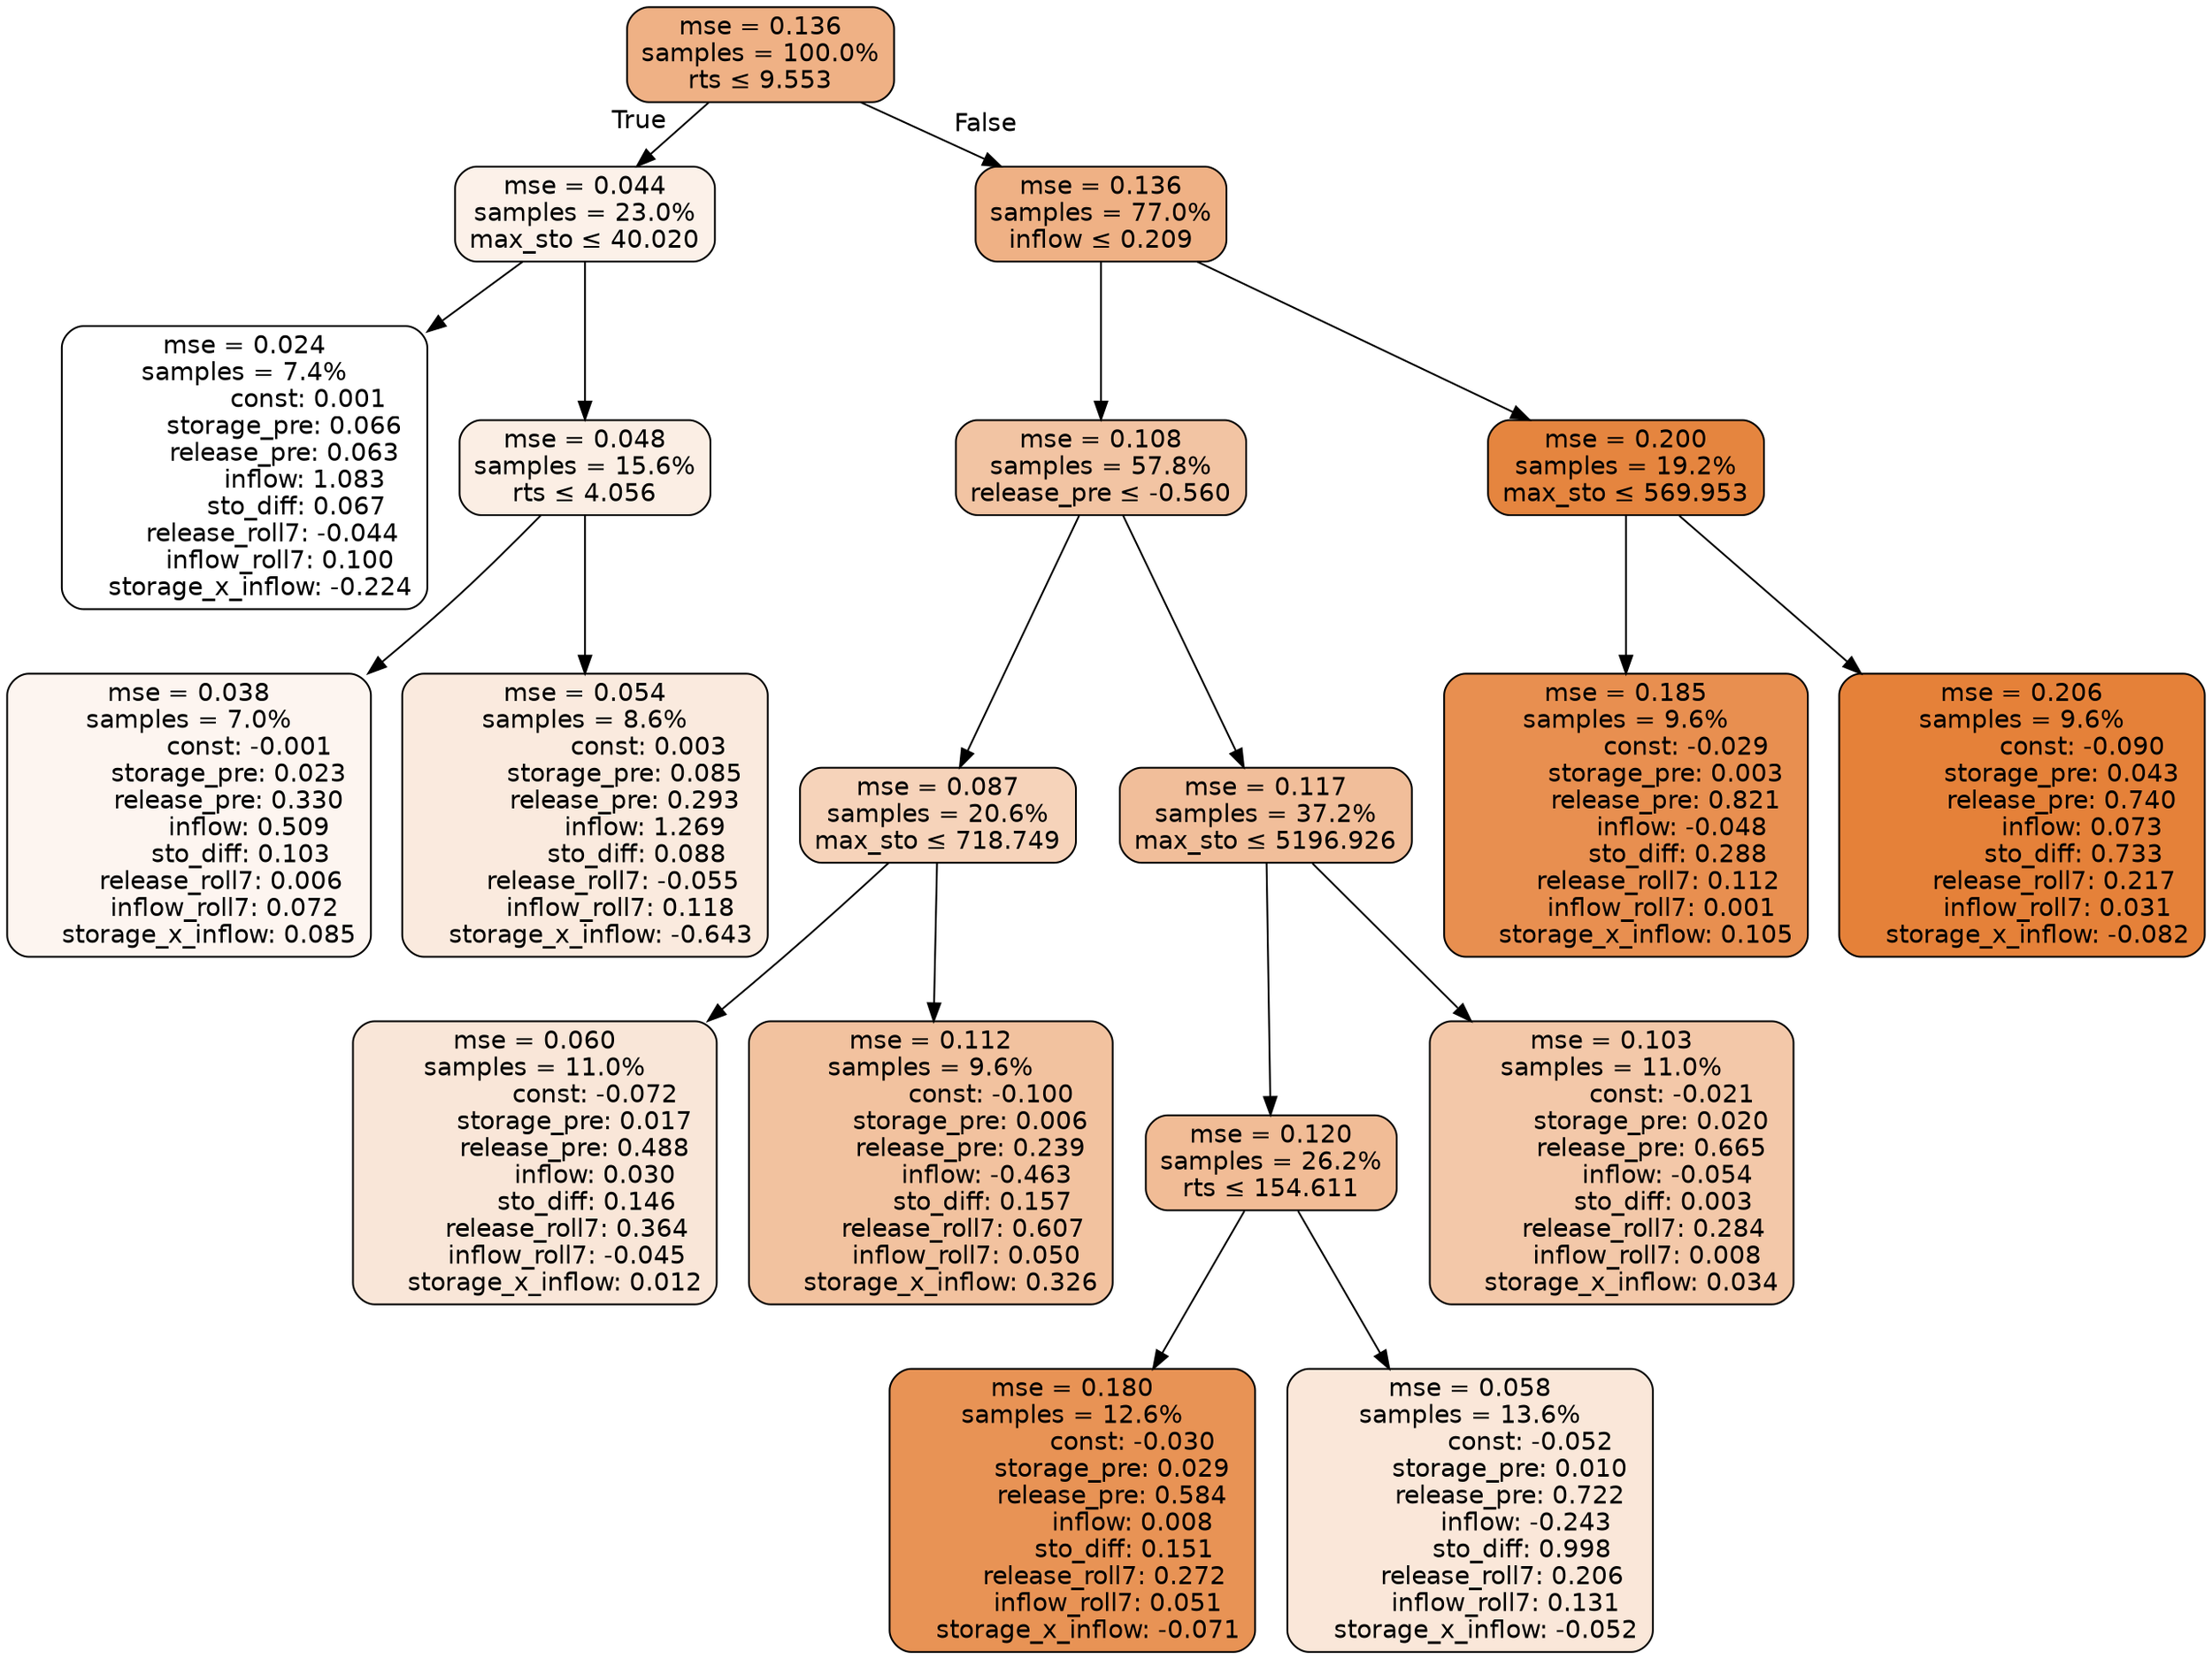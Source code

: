 digraph tree {
bgcolor="transparent"
node [shape=rectangle, style="filled, rounded", color="black", fontname=helvetica] ;
edge [fontname=helvetica] ;
	"0" [label="mse = 0.136
samples = 100.0%
rts &le; 9.553", fillcolor="#efb185"]
	"1" [label="mse = 0.044
samples = 23.0%
max_sto &le; 40.020", fillcolor="#fcf1e9"]
	"2" [label="mse = 0.024
samples = 7.4%
                const: 0.001
          storage_pre: 0.066
          release_pre: 0.063
               inflow: 1.083
             sto_diff: 0.067
       release_roll7: -0.044
         inflow_roll7: 0.100
    storage_x_inflow: -0.224", fillcolor="#ffffff"]
	"3" [label="mse = 0.048
samples = 15.6%
rts &le; 4.056", fillcolor="#fbeee4"]
	"4" [label="mse = 0.038
samples = 7.0%
               const: -0.001
          storage_pre: 0.023
          release_pre: 0.330
               inflow: 0.509
             sto_diff: 0.103
        release_roll7: 0.006
         inflow_roll7: 0.072
     storage_x_inflow: 0.085", fillcolor="#fdf5f0"]
	"5" [label="mse = 0.054
samples = 8.6%
                const: 0.003
          storage_pre: 0.085
          release_pre: 0.293
               inflow: 1.269
             sto_diff: 0.088
       release_roll7: -0.055
         inflow_roll7: 0.118
    storage_x_inflow: -0.643", fillcolor="#faeade"]
	"6" [label="mse = 0.136
samples = 77.0%
inflow &le; 0.209", fillcolor="#efb185"]
	"7" [label="mse = 0.108
samples = 57.8%
release_pre &le; -0.560", fillcolor="#f2c4a3"]
	"8" [label="mse = 0.087
samples = 20.6%
max_sto &le; 718.749", fillcolor="#f6d3ba"]
	"9" [label="mse = 0.060
samples = 11.0%
               const: -0.072
          storage_pre: 0.017
          release_pre: 0.488
               inflow: 0.030
             sto_diff: 0.146
        release_roll7: 0.364
        inflow_roll7: -0.045
     storage_x_inflow: 0.012", fillcolor="#f9e6d8"]
	"10" [label="mse = 0.112
samples = 9.6%
               const: -0.100
          storage_pre: 0.006
          release_pre: 0.239
              inflow: -0.463
             sto_diff: 0.157
        release_roll7: 0.607
         inflow_roll7: 0.050
     storage_x_inflow: 0.326", fillcolor="#f2c29f"]
	"11" [label="mse = 0.117
samples = 37.2%
max_sto &le; 5196.926", fillcolor="#f1be9a"]
	"12" [label="mse = 0.120
samples = 26.2%
rts &le; 154.611", fillcolor="#f1bc96"]
	"13" [label="mse = 0.180
samples = 12.6%
               const: -0.030
          storage_pre: 0.029
          release_pre: 0.584
               inflow: 0.008
             sto_diff: 0.151
        release_roll7: 0.272
         inflow_roll7: 0.051
    storage_x_inflow: -0.071", fillcolor="#e89355"]
	"14" [label="mse = 0.058
samples = 13.6%
               const: -0.052
          storage_pre: 0.010
          release_pre: 0.722
              inflow: -0.243
             sto_diff: 0.998
        release_roll7: 0.206
         inflow_roll7: 0.131
    storage_x_inflow: -0.052", fillcolor="#fae7d9"]
	"15" [label="mse = 0.103
samples = 11.0%
               const: -0.021
          storage_pre: 0.020
          release_pre: 0.665
              inflow: -0.054
             sto_diff: 0.003
        release_roll7: 0.284
         inflow_roll7: 0.008
     storage_x_inflow: 0.034", fillcolor="#f3c8a9"]
	"16" [label="mse = 0.200
samples = 19.2%
max_sto &le; 569.953", fillcolor="#e5853f"]
	"17" [label="mse = 0.185
samples = 9.6%
               const: -0.029
          storage_pre: 0.003
          release_pre: 0.821
              inflow: -0.048
             sto_diff: 0.288
        release_roll7: 0.112
         inflow_roll7: 0.001
     storage_x_inflow: 0.105", fillcolor="#e88f50"]
	"18" [label="mse = 0.206
samples = 9.6%
               const: -0.090
          storage_pre: 0.043
          release_pre: 0.740
               inflow: 0.073
             sto_diff: 0.733
        release_roll7: 0.217
         inflow_roll7: 0.031
    storage_x_inflow: -0.082", fillcolor="#e58139"]

	"0" -> "1" [labeldistance=2.5, labelangle=45, headlabel="True"]
	"1" -> "2"
	"1" -> "3"
	"3" -> "4"
	"3" -> "5"
	"0" -> "6" [labeldistance=2.5, labelangle=-45, headlabel="False"]
	"6" -> "7"
	"7" -> "8"
	"8" -> "9"
	"8" -> "10"
	"7" -> "11"
	"11" -> "12"
	"12" -> "13"
	"12" -> "14"
	"11" -> "15"
	"6" -> "16"
	"16" -> "17"
	"16" -> "18"
}